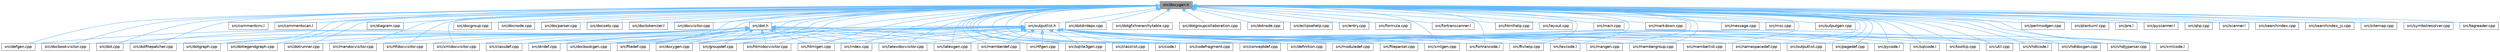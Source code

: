 digraph "src/doxygen.h"
{
 // INTERACTIVE_SVG=YES
 // LATEX_PDF_SIZE
  bgcolor="transparent";
  edge [fontname=Helvetica,fontsize=10,labelfontname=Helvetica,labelfontsize=10];
  node [fontname=Helvetica,fontsize=10,shape=box,height=0.2,width=0.4];
  Node1 [id="Node000001",label="src/doxygen.h",height=0.2,width=0.4,color="gray40", fillcolor="grey60", style="filled", fontcolor="black",tooltip=" "];
  Node1 -> Node2 [id="edge1_Node000001_Node000002",dir="back",color="steelblue1",style="solid",tooltip=" "];
  Node2 [id="Node000002",label="src/classdef.cpp",height=0.2,width=0.4,color="grey40", fillcolor="white", style="filled",URL="$de/d89/classdef_8cpp.html",tooltip=" "];
  Node1 -> Node3 [id="edge2_Node000001_Node000003",dir="back",color="steelblue1",style="solid",tooltip=" "];
  Node3 [id="Node000003",label="src/classlist.cpp",height=0.2,width=0.4,color="grey40", fillcolor="white", style="filled",URL="$d6/d10/classlist_8cpp.html",tooltip=" "];
  Node1 -> Node4 [id="edge3_Node000001_Node000004",dir="back",color="steelblue1",style="solid",tooltip=" "];
  Node4 [id="Node000004",label="src/code.l",height=0.2,width=0.4,color="grey40", fillcolor="white", style="filled",URL="$da/d1f/code_8l.html",tooltip=" "];
  Node1 -> Node5 [id="edge4_Node000001_Node000005",dir="back",color="steelblue1",style="solid",tooltip=" "];
  Node5 [id="Node000005",label="src/codefragment.cpp",height=0.2,width=0.4,color="grey40", fillcolor="white", style="filled",URL="$dd/d4a/codefragment_8cpp.html",tooltip=" "];
  Node1 -> Node6 [id="edge5_Node000001_Node000006",dir="back",color="steelblue1",style="solid",tooltip=" "];
  Node6 [id="Node000006",label="src/commentcnv.l",height=0.2,width=0.4,color="grey40", fillcolor="white", style="filled",URL="$d0/d47/commentcnv_8l.html",tooltip=" "];
  Node1 -> Node7 [id="edge6_Node000001_Node000007",dir="back",color="steelblue1",style="solid",tooltip=" "];
  Node7 [id="Node000007",label="src/commentscan.l",height=0.2,width=0.4,color="grey40", fillcolor="white", style="filled",URL="$d7/d5f/commentscan_8l.html",tooltip=" "];
  Node1 -> Node8 [id="edge7_Node000001_Node000008",dir="back",color="steelblue1",style="solid",tooltip=" "];
  Node8 [id="Node000008",label="src/conceptdef.cpp",height=0.2,width=0.4,color="grey40", fillcolor="white", style="filled",URL="$d8/d0a/conceptdef_8cpp.html",tooltip=" "];
  Node1 -> Node9 [id="edge8_Node000001_Node000009",dir="back",color="steelblue1",style="solid",tooltip=" "];
  Node9 [id="Node000009",label="src/defgen.cpp",height=0.2,width=0.4,color="grey40", fillcolor="white", style="filled",URL="$d3/d17/defgen_8cpp.html",tooltip=" "];
  Node1 -> Node10 [id="edge9_Node000001_Node000010",dir="back",color="steelblue1",style="solid",tooltip=" "];
  Node10 [id="Node000010",label="src/definition.cpp",height=0.2,width=0.4,color="grey40", fillcolor="white", style="filled",URL="$d3/dea/definition_8cpp.html",tooltip=" "];
  Node1 -> Node11 [id="edge10_Node000001_Node000011",dir="back",color="steelblue1",style="solid",tooltip=" "];
  Node11 [id="Node000011",label="src/diagram.cpp",height=0.2,width=0.4,color="grey40", fillcolor="white", style="filled",URL="$da/d0d/diagram_8cpp.html",tooltip=" "];
  Node1 -> Node12 [id="edge11_Node000001_Node000012",dir="back",color="steelblue1",style="solid",tooltip=" "];
  Node12 [id="Node000012",label="src/dirdef.cpp",height=0.2,width=0.4,color="grey40", fillcolor="white", style="filled",URL="$d8/d52/dirdef_8cpp.html",tooltip=" "];
  Node1 -> Node13 [id="edge12_Node000001_Node000013",dir="back",color="steelblue1",style="solid",tooltip=" "];
  Node13 [id="Node000013",label="src/docbookgen.cpp",height=0.2,width=0.4,color="grey40", fillcolor="white", style="filled",URL="$d8/d29/docbookgen_8cpp.html",tooltip=" "];
  Node1 -> Node14 [id="edge13_Node000001_Node000014",dir="back",color="steelblue1",style="solid",tooltip=" "];
  Node14 [id="Node000014",label="src/docbookvisitor.cpp",height=0.2,width=0.4,color="grey40", fillcolor="white", style="filled",URL="$dc/d05/docbookvisitor_8cpp.html",tooltip=" "];
  Node1 -> Node15 [id="edge14_Node000001_Node000015",dir="back",color="steelblue1",style="solid",tooltip=" "];
  Node15 [id="Node000015",label="src/docgroup.cpp",height=0.2,width=0.4,color="grey40", fillcolor="white", style="filled",URL="$d3/d36/docgroup_8cpp.html",tooltip=" "];
  Node1 -> Node16 [id="edge15_Node000001_Node000016",dir="back",color="steelblue1",style="solid",tooltip=" "];
  Node16 [id="Node000016",label="src/docnode.cpp",height=0.2,width=0.4,color="grey40", fillcolor="white", style="filled",URL="$d0/d2b/docnode_8cpp.html",tooltip=" "];
  Node1 -> Node17 [id="edge16_Node000001_Node000017",dir="back",color="steelblue1",style="solid",tooltip=" "];
  Node17 [id="Node000017",label="src/docparser.cpp",height=0.2,width=0.4,color="grey40", fillcolor="white", style="filled",URL="$da/d17/docparser_8cpp.html",tooltip=" "];
  Node1 -> Node18 [id="edge17_Node000001_Node000018",dir="back",color="steelblue1",style="solid",tooltip=" "];
  Node18 [id="Node000018",label="src/docsets.cpp",height=0.2,width=0.4,color="grey40", fillcolor="white", style="filled",URL="$d7/d8f/docsets_8cpp.html",tooltip=" "];
  Node1 -> Node19 [id="edge18_Node000001_Node000019",dir="back",color="steelblue1",style="solid",tooltip=" "];
  Node19 [id="Node000019",label="src/doctokenizer.l",height=0.2,width=0.4,color="grey40", fillcolor="white", style="filled",URL="$d1/d39/doctokenizer_8l.html",tooltip=" "];
  Node1 -> Node20 [id="edge19_Node000001_Node000020",dir="back",color="steelblue1",style="solid",tooltip=" "];
  Node20 [id="Node000020",label="src/docvisitor.cpp",height=0.2,width=0.4,color="grey40", fillcolor="white", style="filled",URL="$da/d39/docvisitor_8cpp.html",tooltip=" "];
  Node1 -> Node21 [id="edge20_Node000001_Node000021",dir="back",color="steelblue1",style="solid",tooltip=" "];
  Node21 [id="Node000021",label="src/dot.cpp",height=0.2,width=0.4,color="grey40", fillcolor="white", style="filled",URL="$de/daa/dot_8cpp.html",tooltip=" "];
  Node1 -> Node22 [id="edge21_Node000001_Node000022",dir="back",color="steelblue1",style="solid",tooltip=" "];
  Node22 [id="Node000022",label="src/dot.h",height=0.2,width=0.4,color="grey40", fillcolor="white", style="filled",URL="$d6/d4a/dot_8h.html",tooltip=" "];
  Node22 -> Node2 [id="edge22_Node000022_Node000002",dir="back",color="steelblue1",style="solid",tooltip=" "];
  Node22 -> Node9 [id="edge23_Node000022_Node000009",dir="back",color="steelblue1",style="solid",tooltip=" "];
  Node22 -> Node12 [id="edge24_Node000022_Node000012",dir="back",color="steelblue1",style="solid",tooltip=" "];
  Node22 -> Node13 [id="edge25_Node000022_Node000013",dir="back",color="steelblue1",style="solid",tooltip=" "];
  Node22 -> Node14 [id="edge26_Node000022_Node000014",dir="back",color="steelblue1",style="solid",tooltip=" "];
  Node22 -> Node21 [id="edge27_Node000022_Node000021",dir="back",color="steelblue1",style="solid",tooltip=" "];
  Node22 -> Node23 [id="edge28_Node000022_Node000023",dir="back",color="steelblue1",style="solid",tooltip=" "];
  Node23 [id="Node000023",label="src/dotfilepatcher.cpp",height=0.2,width=0.4,color="grey40", fillcolor="white", style="filled",URL="$d9/d92/dotfilepatcher_8cpp.html",tooltip=" "];
  Node22 -> Node24 [id="edge29_Node000022_Node000024",dir="back",color="steelblue1",style="solid",tooltip=" "];
  Node24 [id="Node000024",label="src/dotgraph.cpp",height=0.2,width=0.4,color="grey40", fillcolor="white", style="filled",URL="$de/d45/dotgraph_8cpp.html",tooltip=" "];
  Node22 -> Node25 [id="edge30_Node000022_Node000025",dir="back",color="steelblue1",style="solid",tooltip=" "];
  Node25 [id="Node000025",label="src/dotlegendgraph.cpp",height=0.2,width=0.4,color="grey40", fillcolor="white", style="filled",URL="$d4/d33/dotlegendgraph_8cpp.html",tooltip=" "];
  Node22 -> Node26 [id="edge31_Node000022_Node000026",dir="back",color="steelblue1",style="solid",tooltip=" "];
  Node26 [id="Node000026",label="src/dotrunner.cpp",height=0.2,width=0.4,color="grey40", fillcolor="white", style="filled",URL="$d1/dfe/dotrunner_8cpp.html",tooltip=" "];
  Node22 -> Node27 [id="edge32_Node000022_Node000027",dir="back",color="steelblue1",style="solid",tooltip=" "];
  Node27 [id="Node000027",label="src/doxygen.cpp",height=0.2,width=0.4,color="grey40", fillcolor="white", style="filled",URL="$dc/d98/doxygen_8cpp.html",tooltip=" "];
  Node22 -> Node28 [id="edge33_Node000022_Node000028",dir="back",color="steelblue1",style="solid",tooltip=" "];
  Node28 [id="Node000028",label="src/filedef.cpp",height=0.2,width=0.4,color="grey40", fillcolor="white", style="filled",URL="$d6/ddc/filedef_8cpp.html",tooltip=" "];
  Node22 -> Node29 [id="edge34_Node000022_Node000029",dir="back",color="steelblue1",style="solid",tooltip=" "];
  Node29 [id="Node000029",label="src/groupdef.cpp",height=0.2,width=0.4,color="grey40", fillcolor="white", style="filled",URL="$d6/d42/groupdef_8cpp.html",tooltip=" "];
  Node22 -> Node30 [id="edge35_Node000022_Node000030",dir="back",color="steelblue1",style="solid",tooltip=" "];
  Node30 [id="Node000030",label="src/htmldocvisitor.cpp",height=0.2,width=0.4,color="grey40", fillcolor="white", style="filled",URL="$da/db0/htmldocvisitor_8cpp.html",tooltip=" "];
  Node22 -> Node31 [id="edge36_Node000022_Node000031",dir="back",color="steelblue1",style="solid",tooltip=" "];
  Node31 [id="Node000031",label="src/htmlgen.cpp",height=0.2,width=0.4,color="grey40", fillcolor="white", style="filled",URL="$d8/d6e/htmlgen_8cpp.html",tooltip=" "];
  Node22 -> Node32 [id="edge37_Node000022_Node000032",dir="back",color="steelblue1",style="solid",tooltip=" "];
  Node32 [id="Node000032",label="src/index.cpp",height=0.2,width=0.4,color="grey40", fillcolor="white", style="filled",URL="$db/d14/index_8cpp.html",tooltip="This file contains functions for the various index pages."];
  Node22 -> Node33 [id="edge38_Node000022_Node000033",dir="back",color="steelblue1",style="solid",tooltip=" "];
  Node33 [id="Node000033",label="src/latexdocvisitor.cpp",height=0.2,width=0.4,color="grey40", fillcolor="white", style="filled",URL="$d1/d4e/latexdocvisitor_8cpp.html",tooltip=" "];
  Node22 -> Node34 [id="edge39_Node000022_Node000034",dir="back",color="steelblue1",style="solid",tooltip=" "];
  Node34 [id="Node000034",label="src/latexgen.cpp",height=0.2,width=0.4,color="grey40", fillcolor="white", style="filled",URL="$d4/d42/latexgen_8cpp.html",tooltip=" "];
  Node22 -> Node35 [id="edge40_Node000022_Node000035",dir="back",color="steelblue1",style="solid",tooltip=" "];
  Node35 [id="Node000035",label="src/mandocvisitor.cpp",height=0.2,width=0.4,color="grey40", fillcolor="white", style="filled",URL="$d8/dde/mandocvisitor_8cpp.html",tooltip=" "];
  Node22 -> Node36 [id="edge41_Node000022_Node000036",dir="back",color="steelblue1",style="solid",tooltip=" "];
  Node36 [id="Node000036",label="src/memberdef.cpp",height=0.2,width=0.4,color="grey40", fillcolor="white", style="filled",URL="$d0/d72/memberdef_8cpp.html",tooltip=" "];
  Node22 -> Node37 [id="edge42_Node000022_Node000037",dir="back",color="steelblue1",style="solid",tooltip=" "];
  Node37 [id="Node000037",label="src/rtfdocvisitor.cpp",height=0.2,width=0.4,color="grey40", fillcolor="white", style="filled",URL="$de/d9a/rtfdocvisitor_8cpp.html",tooltip=" "];
  Node22 -> Node38 [id="edge43_Node000022_Node000038",dir="back",color="steelblue1",style="solid",tooltip=" "];
  Node38 [id="Node000038",label="src/rtfgen.cpp",height=0.2,width=0.4,color="grey40", fillcolor="white", style="filled",URL="$d0/d9c/rtfgen_8cpp.html",tooltip=" "];
  Node22 -> Node39 [id="edge44_Node000022_Node000039",dir="back",color="steelblue1",style="solid",tooltip=" "];
  Node39 [id="Node000039",label="src/sqlite3gen.cpp",height=0.2,width=0.4,color="grey40", fillcolor="white", style="filled",URL="$d8/df8/sqlite3gen_8cpp.html",tooltip=" "];
  Node22 -> Node40 [id="edge45_Node000022_Node000040",dir="back",color="steelblue1",style="solid",tooltip=" "];
  Node40 [id="Node000040",label="src/xmldocvisitor.cpp",height=0.2,width=0.4,color="grey40", fillcolor="white", style="filled",URL="$dd/db6/xmldocvisitor_8cpp.html",tooltip=" "];
  Node22 -> Node41 [id="edge46_Node000022_Node000041",dir="back",color="steelblue1",style="solid",tooltip=" "];
  Node41 [id="Node000041",label="src/xmlgen.cpp",height=0.2,width=0.4,color="grey40", fillcolor="white", style="filled",URL="$d0/dc3/xmlgen_8cpp.html",tooltip=" "];
  Node1 -> Node42 [id="edge47_Node000001_Node000042",dir="back",color="steelblue1",style="solid",tooltip=" "];
  Node42 [id="Node000042",label="src/dotdirdeps.cpp",height=0.2,width=0.4,color="grey40", fillcolor="white", style="filled",URL="$da/d45/dotdirdeps_8cpp.html",tooltip=" "];
  Node1 -> Node23 [id="edge48_Node000001_Node000023",dir="back",color="steelblue1",style="solid",tooltip=" "];
  Node1 -> Node43 [id="edge49_Node000001_Node000043",dir="back",color="steelblue1",style="solid",tooltip=" "];
  Node43 [id="Node000043",label="src/dotgfxhierarchytable.cpp",height=0.2,width=0.4,color="grey40", fillcolor="white", style="filled",URL="$d4/d09/dotgfxhierarchytable_8cpp.html",tooltip=" "];
  Node1 -> Node24 [id="edge50_Node000001_Node000024",dir="back",color="steelblue1",style="solid",tooltip=" "];
  Node1 -> Node44 [id="edge51_Node000001_Node000044",dir="back",color="steelblue1",style="solid",tooltip=" "];
  Node44 [id="Node000044",label="src/dotgroupcollaboration.cpp",height=0.2,width=0.4,color="grey40", fillcolor="white", style="filled",URL="$d1/d86/dotgroupcollaboration_8cpp.html",tooltip=" "];
  Node1 -> Node25 [id="edge52_Node000001_Node000025",dir="back",color="steelblue1",style="solid",tooltip=" "];
  Node1 -> Node45 [id="edge53_Node000001_Node000045",dir="back",color="steelblue1",style="solid",tooltip=" "];
  Node45 [id="Node000045",label="src/dotnode.cpp",height=0.2,width=0.4,color="grey40", fillcolor="white", style="filled",URL="$df/d58/dotnode_8cpp.html",tooltip=" "];
  Node1 -> Node26 [id="edge54_Node000001_Node000026",dir="back",color="steelblue1",style="solid",tooltip=" "];
  Node1 -> Node27 [id="edge55_Node000001_Node000027",dir="back",color="steelblue1",style="solid",tooltip=" "];
  Node1 -> Node46 [id="edge56_Node000001_Node000046",dir="back",color="steelblue1",style="solid",tooltip=" "];
  Node46 [id="Node000046",label="src/eclipsehelp.cpp",height=0.2,width=0.4,color="grey40", fillcolor="white", style="filled",URL="$d8/d56/eclipsehelp_8cpp.html",tooltip=" "];
  Node1 -> Node47 [id="edge57_Node000001_Node000047",dir="back",color="steelblue1",style="solid",tooltip=" "];
  Node47 [id="Node000047",label="src/entry.cpp",height=0.2,width=0.4,color="grey40", fillcolor="white", style="filled",URL="$d2/dd2/entry_8cpp.html",tooltip=" "];
  Node1 -> Node28 [id="edge58_Node000001_Node000028",dir="back",color="steelblue1",style="solid",tooltip=" "];
  Node1 -> Node48 [id="edge59_Node000001_Node000048",dir="back",color="steelblue1",style="solid",tooltip=" "];
  Node48 [id="Node000048",label="src/formula.cpp",height=0.2,width=0.4,color="grey40", fillcolor="white", style="filled",URL="$d7/d5b/formula_8cpp.html",tooltip=" "];
  Node1 -> Node49 [id="edge60_Node000001_Node000049",dir="back",color="steelblue1",style="solid",tooltip=" "];
  Node49 [id="Node000049",label="src/fortrancode.l",height=0.2,width=0.4,color="grey40", fillcolor="white", style="filled",URL="$d9/d5b/fortrancode_8l.html",tooltip=" "];
  Node1 -> Node50 [id="edge61_Node000001_Node000050",dir="back",color="steelblue1",style="solid",tooltip=" "];
  Node50 [id="Node000050",label="src/fortranscanner.l",height=0.2,width=0.4,color="grey40", fillcolor="white", style="filled",URL="$dd/d00/fortranscanner_8l.html",tooltip=" "];
  Node1 -> Node51 [id="edge62_Node000001_Node000051",dir="back",color="steelblue1",style="solid",tooltip=" "];
  Node51 [id="Node000051",label="src/ftvhelp.cpp",height=0.2,width=0.4,color="grey40", fillcolor="white", style="filled",URL="$db/d41/ftvhelp_8cpp.html",tooltip=" "];
  Node1 -> Node29 [id="edge63_Node000001_Node000029",dir="back",color="steelblue1",style="solid",tooltip=" "];
  Node1 -> Node30 [id="edge64_Node000001_Node000030",dir="back",color="steelblue1",style="solid",tooltip=" "];
  Node1 -> Node31 [id="edge65_Node000001_Node000031",dir="back",color="steelblue1",style="solid",tooltip=" "];
  Node1 -> Node52 [id="edge66_Node000001_Node000052",dir="back",color="steelblue1",style="solid",tooltip=" "];
  Node52 [id="Node000052",label="src/htmlhelp.cpp",height=0.2,width=0.4,color="grey40", fillcolor="white", style="filled",URL="$d3/d4b/htmlhelp_8cpp.html",tooltip=" "];
  Node1 -> Node32 [id="edge67_Node000001_Node000032",dir="back",color="steelblue1",style="solid",tooltip=" "];
  Node1 -> Node33 [id="edge68_Node000001_Node000033",dir="back",color="steelblue1",style="solid",tooltip=" "];
  Node1 -> Node34 [id="edge69_Node000001_Node000034",dir="back",color="steelblue1",style="solid",tooltip=" "];
  Node1 -> Node53 [id="edge70_Node000001_Node000053",dir="back",color="steelblue1",style="solid",tooltip=" "];
  Node53 [id="Node000053",label="src/layout.cpp",height=0.2,width=0.4,color="grey40", fillcolor="white", style="filled",URL="$db/d16/layout_8cpp.html",tooltip=" "];
  Node1 -> Node54 [id="edge71_Node000001_Node000054",dir="back",color="steelblue1",style="solid",tooltip=" "];
  Node54 [id="Node000054",label="src/lexcode.l",height=0.2,width=0.4,color="grey40", fillcolor="white", style="filled",URL="$d0/d7e/lexcode_8l.html",tooltip=" "];
  Node1 -> Node55 [id="edge72_Node000001_Node000055",dir="back",color="steelblue1",style="solid",tooltip=" "];
  Node55 [id="Node000055",label="src/main.cpp",height=0.2,width=0.4,color="grey40", fillcolor="white", style="filled",URL="$df/d0a/main_8cpp.html",tooltip="main entry point for doxygen"];
  Node1 -> Node35 [id="edge73_Node000001_Node000035",dir="back",color="steelblue1",style="solid",tooltip=" "];
  Node1 -> Node56 [id="edge74_Node000001_Node000056",dir="back",color="steelblue1",style="solid",tooltip=" "];
  Node56 [id="Node000056",label="src/mangen.cpp",height=0.2,width=0.4,color="grey40", fillcolor="white", style="filled",URL="$d7/de7/mangen_8cpp.html",tooltip=" "];
  Node1 -> Node57 [id="edge75_Node000001_Node000057",dir="back",color="steelblue1",style="solid",tooltip=" "];
  Node57 [id="Node000057",label="src/markdown.cpp",height=0.2,width=0.4,color="grey40", fillcolor="white", style="filled",URL="$de/d04/markdown_8cpp.html",tooltip=" "];
  Node1 -> Node36 [id="edge76_Node000001_Node000036",dir="back",color="steelblue1",style="solid",tooltip=" "];
  Node1 -> Node58 [id="edge77_Node000001_Node000058",dir="back",color="steelblue1",style="solid",tooltip=" "];
  Node58 [id="Node000058",label="src/membergroup.cpp",height=0.2,width=0.4,color="grey40", fillcolor="white", style="filled",URL="$d6/d18/membergroup_8cpp.html",tooltip=" "];
  Node1 -> Node59 [id="edge78_Node000001_Node000059",dir="back",color="steelblue1",style="solid",tooltip=" "];
  Node59 [id="Node000059",label="src/memberlist.cpp",height=0.2,width=0.4,color="grey40", fillcolor="white", style="filled",URL="$d0/d14/memberlist_8cpp.html",tooltip=" "];
  Node1 -> Node60 [id="edge79_Node000001_Node000060",dir="back",color="steelblue1",style="solid",tooltip=" "];
  Node60 [id="Node000060",label="src/message.cpp",height=0.2,width=0.4,color="grey40", fillcolor="white", style="filled",URL="$d8/d6a/message_8cpp.html",tooltip=" "];
  Node1 -> Node61 [id="edge80_Node000001_Node000061",dir="back",color="steelblue1",style="solid",tooltip=" "];
  Node61 [id="Node000061",label="src/msc.cpp",height=0.2,width=0.4,color="grey40", fillcolor="white", style="filled",URL="$db/d33/msc_8cpp.html",tooltip=" "];
  Node1 -> Node62 [id="edge81_Node000001_Node000062",dir="back",color="steelblue1",style="solid",tooltip=" "];
  Node62 [id="Node000062",label="src/namespacedef.cpp",height=0.2,width=0.4,color="grey40", fillcolor="white", style="filled",URL="$d7/d1c/namespacedef_8cpp.html",tooltip=" "];
  Node1 -> Node63 [id="edge82_Node000001_Node000063",dir="back",color="steelblue1",style="solid",tooltip=" "];
  Node63 [id="Node000063",label="src/outputgen.cpp",height=0.2,width=0.4,color="grey40", fillcolor="white", style="filled",URL="$d0/d17/outputgen_8cpp.html",tooltip=" "];
  Node1 -> Node64 [id="edge83_Node000001_Node000064",dir="back",color="steelblue1",style="solid",tooltip=" "];
  Node64 [id="Node000064",label="src/outputlist.cpp",height=0.2,width=0.4,color="grey40", fillcolor="white", style="filled",URL="$db/dd8/outputlist_8cpp.html",tooltip=" "];
  Node1 -> Node65 [id="edge84_Node000001_Node000065",dir="back",color="steelblue1",style="solid",tooltip=" "];
  Node65 [id="Node000065",label="src/outputlist.h",height=0.2,width=0.4,color="grey40", fillcolor="white", style="filled",URL="$d2/db9/outputlist_8h.html",tooltip=" "];
  Node65 -> Node2 [id="edge85_Node000065_Node000002",dir="back",color="steelblue1",style="solid",tooltip=" "];
  Node65 -> Node3 [id="edge86_Node000065_Node000003",dir="back",color="steelblue1",style="solid",tooltip=" "];
  Node65 -> Node4 [id="edge87_Node000065_Node000004",dir="back",color="steelblue1",style="solid",tooltip=" "];
  Node65 -> Node5 [id="edge88_Node000065_Node000005",dir="back",color="steelblue1",style="solid",tooltip=" "];
  Node65 -> Node8 [id="edge89_Node000065_Node000008",dir="back",color="steelblue1",style="solid",tooltip=" "];
  Node65 -> Node10 [id="edge90_Node000065_Node000010",dir="back",color="steelblue1",style="solid",tooltip=" "];
  Node65 -> Node12 [id="edge91_Node000065_Node000012",dir="back",color="steelblue1",style="solid",tooltip=" "];
  Node65 -> Node13 [id="edge92_Node000065_Node000013",dir="back",color="steelblue1",style="solid",tooltip=" "];
  Node65 -> Node27 [id="edge93_Node000065_Node000027",dir="back",color="steelblue1",style="solid",tooltip=" "];
  Node65 -> Node28 [id="edge94_Node000065_Node000028",dir="back",color="steelblue1",style="solid",tooltip=" "];
  Node65 -> Node66 [id="edge95_Node000065_Node000066",dir="back",color="steelblue1",style="solid",tooltip=" "];
  Node66 [id="Node000066",label="src/fileparser.cpp",height=0.2,width=0.4,color="grey40", fillcolor="white", style="filled",URL="$d9/d74/fileparser_8cpp.html",tooltip=" "];
  Node65 -> Node49 [id="edge96_Node000065_Node000049",dir="back",color="steelblue1",style="solid",tooltip=" "];
  Node65 -> Node51 [id="edge97_Node000065_Node000051",dir="back",color="steelblue1",style="solid",tooltip=" "];
  Node65 -> Node29 [id="edge98_Node000065_Node000029",dir="back",color="steelblue1",style="solid",tooltip=" "];
  Node65 -> Node30 [id="edge99_Node000065_Node000030",dir="back",color="steelblue1",style="solid",tooltip=" "];
  Node65 -> Node31 [id="edge100_Node000065_Node000031",dir="back",color="steelblue1",style="solid",tooltip=" "];
  Node65 -> Node32 [id="edge101_Node000065_Node000032",dir="back",color="steelblue1",style="solid",tooltip=" "];
  Node65 -> Node33 [id="edge102_Node000065_Node000033",dir="back",color="steelblue1",style="solid",tooltip=" "];
  Node65 -> Node34 [id="edge103_Node000065_Node000034",dir="back",color="steelblue1",style="solid",tooltip=" "];
  Node65 -> Node54 [id="edge104_Node000065_Node000054",dir="back",color="steelblue1",style="solid",tooltip=" "];
  Node65 -> Node56 [id="edge105_Node000065_Node000056",dir="back",color="steelblue1",style="solid",tooltip=" "];
  Node65 -> Node36 [id="edge106_Node000065_Node000036",dir="back",color="steelblue1",style="solid",tooltip=" "];
  Node65 -> Node58 [id="edge107_Node000065_Node000058",dir="back",color="steelblue1",style="solid",tooltip=" "];
  Node65 -> Node59 [id="edge108_Node000065_Node000059",dir="back",color="steelblue1",style="solid",tooltip=" "];
  Node65 -> Node67 [id="edge109_Node000065_Node000067",dir="back",color="steelblue1",style="solid",tooltip=" "];
  Node67 [id="Node000067",label="src/moduledef.cpp",height=0.2,width=0.4,color="grey40", fillcolor="white", style="filled",URL="$dd/d5c/moduledef_8cpp.html",tooltip=" "];
  Node65 -> Node62 [id="edge110_Node000065_Node000062",dir="back",color="steelblue1",style="solid",tooltip=" "];
  Node65 -> Node64 [id="edge111_Node000065_Node000064",dir="back",color="steelblue1",style="solid",tooltip=" "];
  Node65 -> Node68 [id="edge112_Node000065_Node000068",dir="back",color="steelblue1",style="solid",tooltip=" "];
  Node68 [id="Node000068",label="src/pagedef.cpp",height=0.2,width=0.4,color="grey40", fillcolor="white", style="filled",URL="$d9/db4/pagedef_8cpp.html",tooltip=" "];
  Node65 -> Node69 [id="edge113_Node000065_Node000069",dir="back",color="steelblue1",style="solid",tooltip=" "];
  Node69 [id="Node000069",label="src/pycode.l",height=0.2,width=0.4,color="grey40", fillcolor="white", style="filled",URL="$d3/ded/pycode_8l.html",tooltip=" "];
  Node65 -> Node38 [id="edge114_Node000065_Node000038",dir="back",color="steelblue1",style="solid",tooltip=" "];
  Node65 -> Node70 [id="edge115_Node000065_Node000070",dir="back",color="steelblue1",style="solid",tooltip=" "];
  Node70 [id="Node000070",label="src/sqlcode.l",height=0.2,width=0.4,color="grey40", fillcolor="white", style="filled",URL="$d2/dda/sqlcode_8l.html",tooltip=" "];
  Node65 -> Node39 [id="edge116_Node000065_Node000039",dir="back",color="steelblue1",style="solid",tooltip=" "];
  Node65 -> Node71 [id="edge117_Node000065_Node000071",dir="back",color="steelblue1",style="solid",tooltip=" "];
  Node71 [id="Node000071",label="src/tooltip.cpp",height=0.2,width=0.4,color="grey40", fillcolor="white", style="filled",URL="$d7/d56/tooltip_8cpp.html",tooltip=" "];
  Node65 -> Node72 [id="edge118_Node000065_Node000072",dir="back",color="steelblue1",style="solid",tooltip=" "];
  Node72 [id="Node000072",label="src/util.cpp",height=0.2,width=0.4,color="grey40", fillcolor="white", style="filled",URL="$df/d2d/util_8cpp.html",tooltip=" "];
  Node65 -> Node73 [id="edge119_Node000065_Node000073",dir="back",color="steelblue1",style="solid",tooltip=" "];
  Node73 [id="Node000073",label="src/vhdlcode.l",height=0.2,width=0.4,color="grey40", fillcolor="white", style="filled",URL="$d5/d6a/vhdlcode_8l.html",tooltip=" "];
  Node65 -> Node74 [id="edge120_Node000065_Node000074",dir="back",color="steelblue1",style="solid",tooltip=" "];
  Node74 [id="Node000074",label="src/vhdldocgen.cpp",height=0.2,width=0.4,color="grey40", fillcolor="white", style="filled",URL="$de/dea/vhdldocgen_8cpp.html",tooltip=" "];
  Node65 -> Node75 [id="edge121_Node000065_Node000075",dir="back",color="steelblue1",style="solid",tooltip=" "];
  Node75 [id="Node000075",label="src/vhdljjparser.cpp",height=0.2,width=0.4,color="grey40", fillcolor="white", style="filled",URL="$d1/d86/vhdljjparser_8cpp.html",tooltip=" "];
  Node65 -> Node76 [id="edge122_Node000065_Node000076",dir="back",color="steelblue1",style="solid",tooltip=" "];
  Node76 [id="Node000076",label="src/xmlcode.l",height=0.2,width=0.4,color="grey40", fillcolor="white", style="filled",URL="$dc/dc1/xmlcode_8l.html",tooltip=" "];
  Node65 -> Node41 [id="edge123_Node000065_Node000041",dir="back",color="steelblue1",style="solid",tooltip=" "];
  Node1 -> Node68 [id="edge124_Node000001_Node000068",dir="back",color="steelblue1",style="solid",tooltip=" "];
  Node1 -> Node77 [id="edge125_Node000001_Node000077",dir="back",color="steelblue1",style="solid",tooltip=" "];
  Node77 [id="Node000077",label="src/perlmodgen.cpp",height=0.2,width=0.4,color="grey40", fillcolor="white", style="filled",URL="$de/dd0/perlmodgen_8cpp.html",tooltip=" "];
  Node1 -> Node78 [id="edge126_Node000001_Node000078",dir="back",color="steelblue1",style="solid",tooltip=" "];
  Node78 [id="Node000078",label="src/plantuml.cpp",height=0.2,width=0.4,color="grey40", fillcolor="white", style="filled",URL="$d7/d5b/plantuml_8cpp.html",tooltip=" "];
  Node1 -> Node79 [id="edge127_Node000001_Node000079",dir="back",color="steelblue1",style="solid",tooltip=" "];
  Node79 [id="Node000079",label="src/pre.l",height=0.2,width=0.4,color="grey40", fillcolor="white", style="filled",URL="$d0/da7/pre_8l.html",tooltip=" "];
  Node1 -> Node69 [id="edge128_Node000001_Node000069",dir="back",color="steelblue1",style="solid",tooltip=" "];
  Node1 -> Node80 [id="edge129_Node000001_Node000080",dir="back",color="steelblue1",style="solid",tooltip=" "];
  Node80 [id="Node000080",label="src/pyscanner.l",height=0.2,width=0.4,color="grey40", fillcolor="white", style="filled",URL="$de/d2b/pyscanner_8l.html",tooltip=" "];
  Node1 -> Node81 [id="edge130_Node000001_Node000081",dir="back",color="steelblue1",style="solid",tooltip=" "];
  Node81 [id="Node000081",label="src/qhp.cpp",height=0.2,width=0.4,color="grey40", fillcolor="white", style="filled",URL="$d9/d45/qhp_8cpp.html",tooltip=" "];
  Node1 -> Node37 [id="edge131_Node000001_Node000037",dir="back",color="steelblue1",style="solid",tooltip=" "];
  Node1 -> Node38 [id="edge132_Node000001_Node000038",dir="back",color="steelblue1",style="solid",tooltip=" "];
  Node1 -> Node82 [id="edge133_Node000001_Node000082",dir="back",color="steelblue1",style="solid",tooltip=" "];
  Node82 [id="Node000082",label="src/scanner.l",height=0.2,width=0.4,color="grey40", fillcolor="white", style="filled",URL="$da/d11/scanner_8l.html",tooltip=" "];
  Node1 -> Node83 [id="edge134_Node000001_Node000083",dir="back",color="steelblue1",style="solid",tooltip=" "];
  Node83 [id="Node000083",label="src/searchindex.cpp",height=0.2,width=0.4,color="grey40", fillcolor="white", style="filled",URL="$d7/d79/searchindex_8cpp.html",tooltip=" "];
  Node1 -> Node84 [id="edge135_Node000001_Node000084",dir="back",color="steelblue1",style="solid",tooltip=" "];
  Node84 [id="Node000084",label="src/searchindex_js.cpp",height=0.2,width=0.4,color="grey40", fillcolor="white", style="filled",URL="$d9/d2f/searchindex__js_8cpp.html",tooltip=" "];
  Node1 -> Node85 [id="edge136_Node000001_Node000085",dir="back",color="steelblue1",style="solid",tooltip=" "];
  Node85 [id="Node000085",label="src/sitemap.cpp",height=0.2,width=0.4,color="grey40", fillcolor="white", style="filled",URL="$d3/d25/sitemap_8cpp.html",tooltip=" "];
  Node1 -> Node70 [id="edge137_Node000001_Node000070",dir="back",color="steelblue1",style="solid",tooltip=" "];
  Node1 -> Node39 [id="edge138_Node000001_Node000039",dir="back",color="steelblue1",style="solid",tooltip=" "];
  Node1 -> Node86 [id="edge139_Node000001_Node000086",dir="back",color="steelblue1",style="solid",tooltip=" "];
  Node86 [id="Node000086",label="src/symbolresolver.cpp",height=0.2,width=0.4,color="grey40", fillcolor="white", style="filled",URL="$d2/d99/symbolresolver_8cpp.html",tooltip=" "];
  Node1 -> Node87 [id="edge140_Node000001_Node000087",dir="back",color="steelblue1",style="solid",tooltip=" "];
  Node87 [id="Node000087",label="src/tagreader.cpp",height=0.2,width=0.4,color="grey40", fillcolor="white", style="filled",URL="$d4/d7b/tagreader_8cpp.html",tooltip=" "];
  Node1 -> Node71 [id="edge141_Node000001_Node000071",dir="back",color="steelblue1",style="solid",tooltip=" "];
  Node1 -> Node72 [id="edge142_Node000001_Node000072",dir="back",color="steelblue1",style="solid",tooltip=" "];
  Node1 -> Node73 [id="edge143_Node000001_Node000073",dir="back",color="steelblue1",style="solid",tooltip=" "];
  Node1 -> Node74 [id="edge144_Node000001_Node000074",dir="back",color="steelblue1",style="solid",tooltip=" "];
  Node1 -> Node75 [id="edge145_Node000001_Node000075",dir="back",color="steelblue1",style="solid",tooltip=" "];
  Node1 -> Node76 [id="edge146_Node000001_Node000076",dir="back",color="steelblue1",style="solid",tooltip=" "];
  Node1 -> Node40 [id="edge147_Node000001_Node000040",dir="back",color="steelblue1",style="solid",tooltip=" "];
  Node1 -> Node41 [id="edge148_Node000001_Node000041",dir="back",color="steelblue1",style="solid",tooltip=" "];
}
